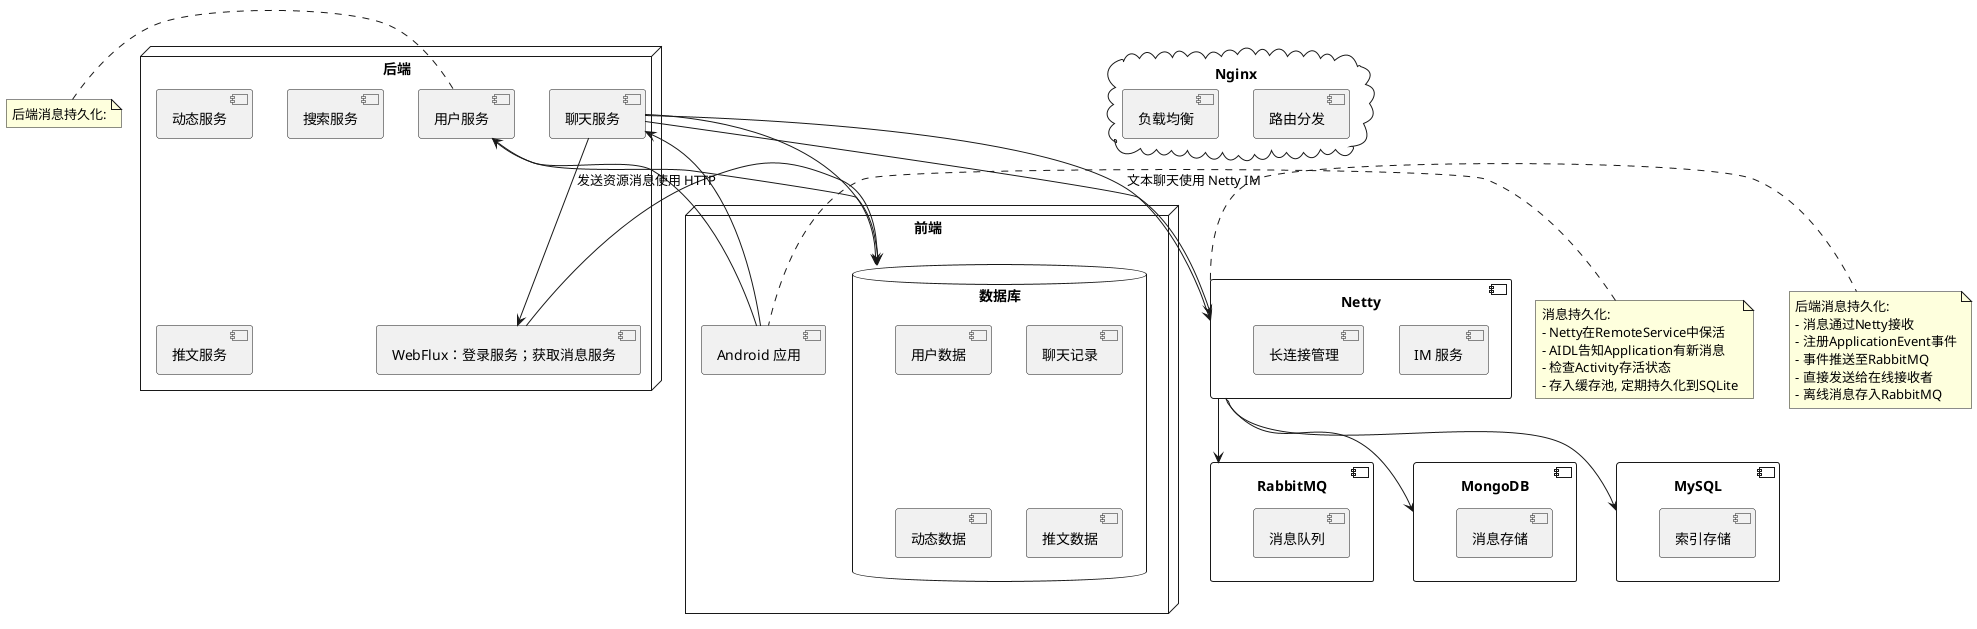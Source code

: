 @startuml
'https://plantuml.com/component-diagram

'我觉得用户创作的推文适合用MongoDB，因为基本每个用户都能看到，而且文章一般是大量的Text数据，包含的图片或者视频连接数量不确定，数据结构不明确；因为聊天记录是强数据结构类型，并且只有发送者和接收者需要查看，所以用MySQL。
/'package "用户模块" {
    component "登录注册" {
        [密码登录注册]
        [短信验证码登录注册]
    }
    component "好友管理" {
        [添加好友]
        [删除好友]
    }
    component "聊天" {
        [发送文本]
        [发送资源:包括图片、语音、视频、文件等]
        [一对一聊天]
        [群聊]
    }
    component "实时通讯" {
        [语音通话]
        [视频通话]
    }
    component "动态" {
        [发布动态]
        [删除动态]
        [获取好友动态]
        [点赞]
        [评论]
        [收藏]
        [举报]
        [消息提醒]
    }
    component "搜索" {
        [搜索好友]
        [搜索动态]
        [搜索群聊]
        [搜索推荐动态推文]
    }
    component "推文" {
        [发布社区推文]
        [删除推文]
        [点赞]
        [收藏]
        [评论]
        [举报]
        [消息提醒]
        [推荐算法：协同过滤和基于内容]
    }
}'/


node "前端" {
    component "Android 应用" as AndroidApp

    database "数据库" as Database {
        [用户数据]
        [聊天记录]
    }
}

node "后端" {
    component "用户服务" as UserService
    component "聊天服务" as ChatService
    component "动态服务" as DynamicService
    component "搜索服务" as SearchService
    component "推文服务" as PostService
    component "WebFlux：登录服务；获取消息服务" as HttpService
}

note left of UserService
  后端消息持久化:
end note


database "数据库" as Database {
    [用户数据]
    [聊天记录]
    [动态数据]
    [推文数据]
}

cloud "Nginx" {
    [路由分发]
    [负载均衡]
}

component "RabbitMQ" as RabbitMQCluster {
    [消息队列]
}

component "MongoDB" as MongoDB {
    [消息存储]
}

component "MySQL" as MySQL {
    [索引存储]
}

component "Netty" as NettyService {
    [IM 服务]
    [长连接管理]
}

AndroidApp --> UserService
AndroidApp --> ChatService

UserService --> Database
ChatService --> NettyService
ChatService --> Database
HttpService --> Database

NettyService --> RabbitMQCluster
NettyService --> MongoDB
NettyService --> MySQL

ChatService --> HttpService : "发送资源消息使用 HTTP"
ChatService --> NettyService : "文本聊天使用 Netty IM"

note left of AndroidApp
  消息持久化:
  - Netty在RemoteService中保活
  - AIDL告知Application有新消息
  - 检查Activity存活状态
  - 存入缓存池, 定期持久化到SQLite
end note

note right of NettyService
  后端消息持久化:
  - 消息通过Netty接收
  - 注册ApplicationEvent事件
  - 事件推送至RabbitMQ
  - 直接发送给在线接收者
  - 离线消息存入RabbitMQ
end note

@enduml